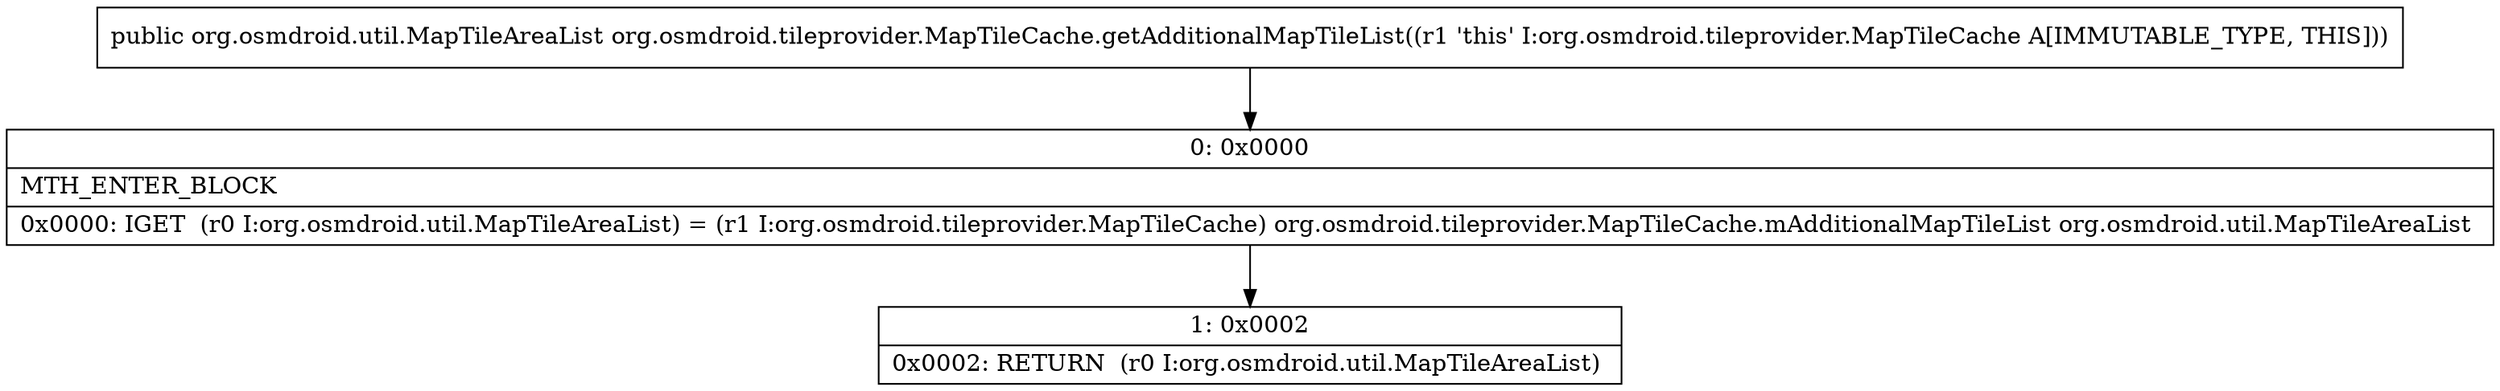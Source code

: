 digraph "CFG fororg.osmdroid.tileprovider.MapTileCache.getAdditionalMapTileList()Lorg\/osmdroid\/util\/MapTileAreaList;" {
Node_0 [shape=record,label="{0\:\ 0x0000|MTH_ENTER_BLOCK\l|0x0000: IGET  (r0 I:org.osmdroid.util.MapTileAreaList) = (r1 I:org.osmdroid.tileprovider.MapTileCache) org.osmdroid.tileprovider.MapTileCache.mAdditionalMapTileList org.osmdroid.util.MapTileAreaList \l}"];
Node_1 [shape=record,label="{1\:\ 0x0002|0x0002: RETURN  (r0 I:org.osmdroid.util.MapTileAreaList) \l}"];
MethodNode[shape=record,label="{public org.osmdroid.util.MapTileAreaList org.osmdroid.tileprovider.MapTileCache.getAdditionalMapTileList((r1 'this' I:org.osmdroid.tileprovider.MapTileCache A[IMMUTABLE_TYPE, THIS])) }"];
MethodNode -> Node_0;
Node_0 -> Node_1;
}

